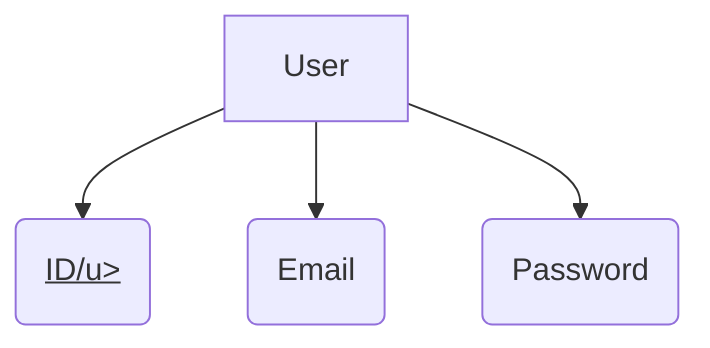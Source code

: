 graph TD
    User[User]
    User --> ID(<u>ID/u>)
    User --> Email(Email)
    User --> Password(Password)